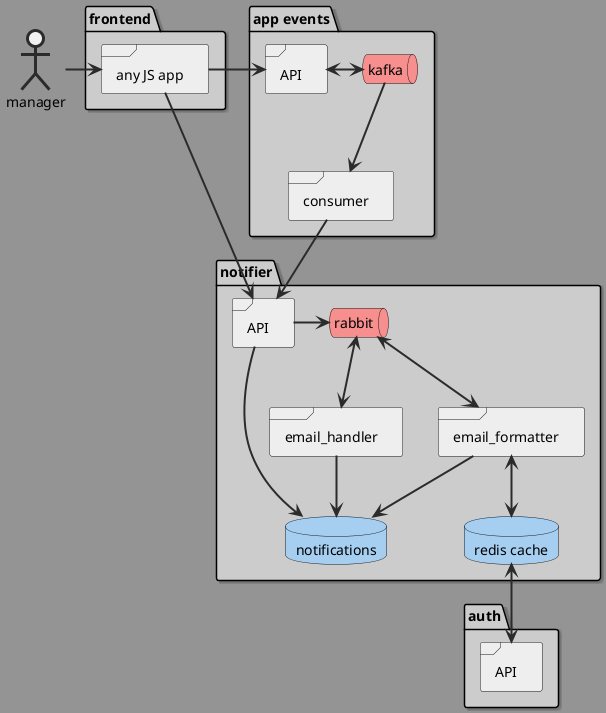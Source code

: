 @startuml

<style>
    package {
        backgroundcolor #CCC
        Shadowing 1
    }
    document {
        backgroundcolor #949494
    }
    frame {
        backgroundcolor #EEE
    }
    database {
        backgroundcolor #A5CEF0
    }
    queue {
        backgroundcolor #F78F8F
    }
    actor {
        linethickness 3
        linecolor #2B2B2B
    }
    arrow {
        linethickness 2
        linecolor #2B2B2B
    }
    folder {
        backgroundcolor #FFCD73
    }
</style>

package "notifier" {
    frame notifier_api as "API" {
    }
    frame notifier_formatter as "email_formatter" {
    }
    frame notifier_email_handler as "email_handler" {
    }
    database notifier_postgres as "notifications" {
    }
    database notifier_cache as "redis cache" {
    }
    queue notifier_queue as "rabbit" {
    }
}

package events as "app events" {
    frame events_api as "API" {
    }
    queue events_kafka as "kafka" {
    }
    frame notifier_to_events_consumer as "consumer" {
    }
}

package "auth" {
    frame auth_api as "API" {
    }
}

package "frontend" {
    frame frontend_app as "any JS app" {
    }
}

actor notifier_user as "manager"

events_kafka --> notifier_to_events_consumer
notifier_to_events_consumer --> notifier_api

notifier_user -right-> frontend_app
frontend_app ---> notifier_api
frontend_app -right-> events_api
events_api <-right-> events_kafka

notifier_api -right-> notifier_postgres
notifier_api -right-> notifier_queue

notifier_formatter <-up-> notifier_queue
notifier_email_handler <-up-> notifier_queue

notifier_formatter <-down-> notifier_cache
notifier_cache <-down-> auth_api
notifier_formatter -right-> notifier_postgres
notifier_email_handler --> notifier_postgres

'note right of notifier_formatter : aaa

@enduml
